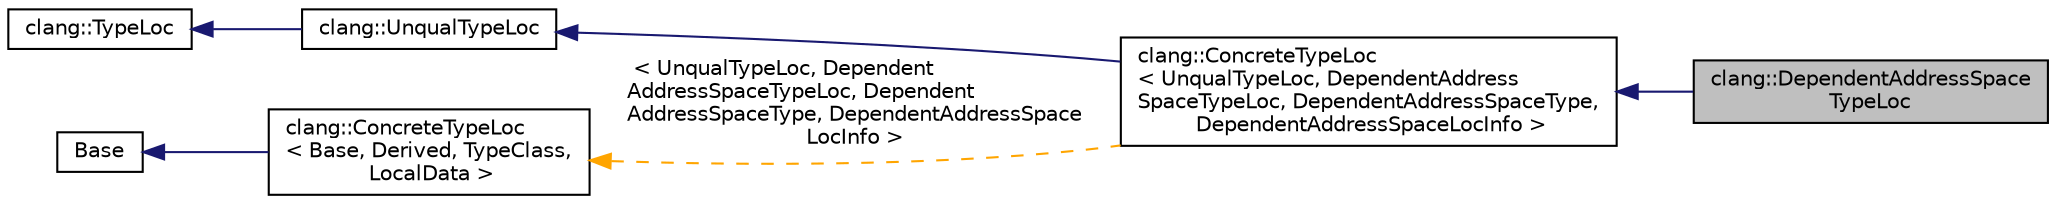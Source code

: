 digraph "clang::DependentAddressSpaceTypeLoc"
{
 // LATEX_PDF_SIZE
  bgcolor="transparent";
  edge [fontname="Helvetica",fontsize="10",labelfontname="Helvetica",labelfontsize="10"];
  node [fontname="Helvetica",fontsize="10",shape=record];
  rankdir="LR";
  Node1 [label="clang::DependentAddressSpace\lTypeLoc",height=0.2,width=0.4,color="black", fillcolor="grey75", style="filled", fontcolor="black",tooltip=" "];
  Node2 -> Node1 [dir="back",color="midnightblue",fontsize="10",style="solid",fontname="Helvetica"];
  Node2 [label="clang::ConcreteTypeLoc\l\< UnqualTypeLoc, DependentAddress\lSpaceTypeLoc, DependentAddressSpaceType,\l DependentAddressSpaceLocInfo \>",height=0.2,width=0.4,color="black",URL="$classclang_1_1ConcreteTypeLoc.html",tooltip=" "];
  Node3 -> Node2 [dir="back",color="midnightblue",fontsize="10",style="solid",fontname="Helvetica"];
  Node3 [label="clang::UnqualTypeLoc",height=0.2,width=0.4,color="black",URL="$classclang_1_1UnqualTypeLoc.html",tooltip="Wrapper of type source information for a type with no direct qualifiers."];
  Node4 -> Node3 [dir="back",color="midnightblue",fontsize="10",style="solid",fontname="Helvetica"];
  Node4 [label="clang::TypeLoc",height=0.2,width=0.4,color="black",URL="$classclang_1_1TypeLoc.html",tooltip="Base wrapper for a particular \"section\" of type source info."];
  Node5 -> Node2 [dir="back",color="orange",fontsize="10",style="dashed",label=" \< UnqualTypeLoc, Dependent\lAddressSpaceTypeLoc, Dependent\lAddressSpaceType, DependentAddressSpace\lLocInfo \>" ,fontname="Helvetica"];
  Node5 [label="clang::ConcreteTypeLoc\l\< Base, Derived, TypeClass,\l LocalData \>",height=0.2,width=0.4,color="black",URL="$classclang_1_1ConcreteTypeLoc.html",tooltip="A metaprogramming base class for TypeLoc classes which correspond to a particular Type subclass."];
  Node6 -> Node5 [dir="back",color="midnightblue",fontsize="10",style="solid",fontname="Helvetica"];
  Node6 [label="Base",height=0.2,width=0.4,color="black",URL="$classBase.html",tooltip=" "];
}
